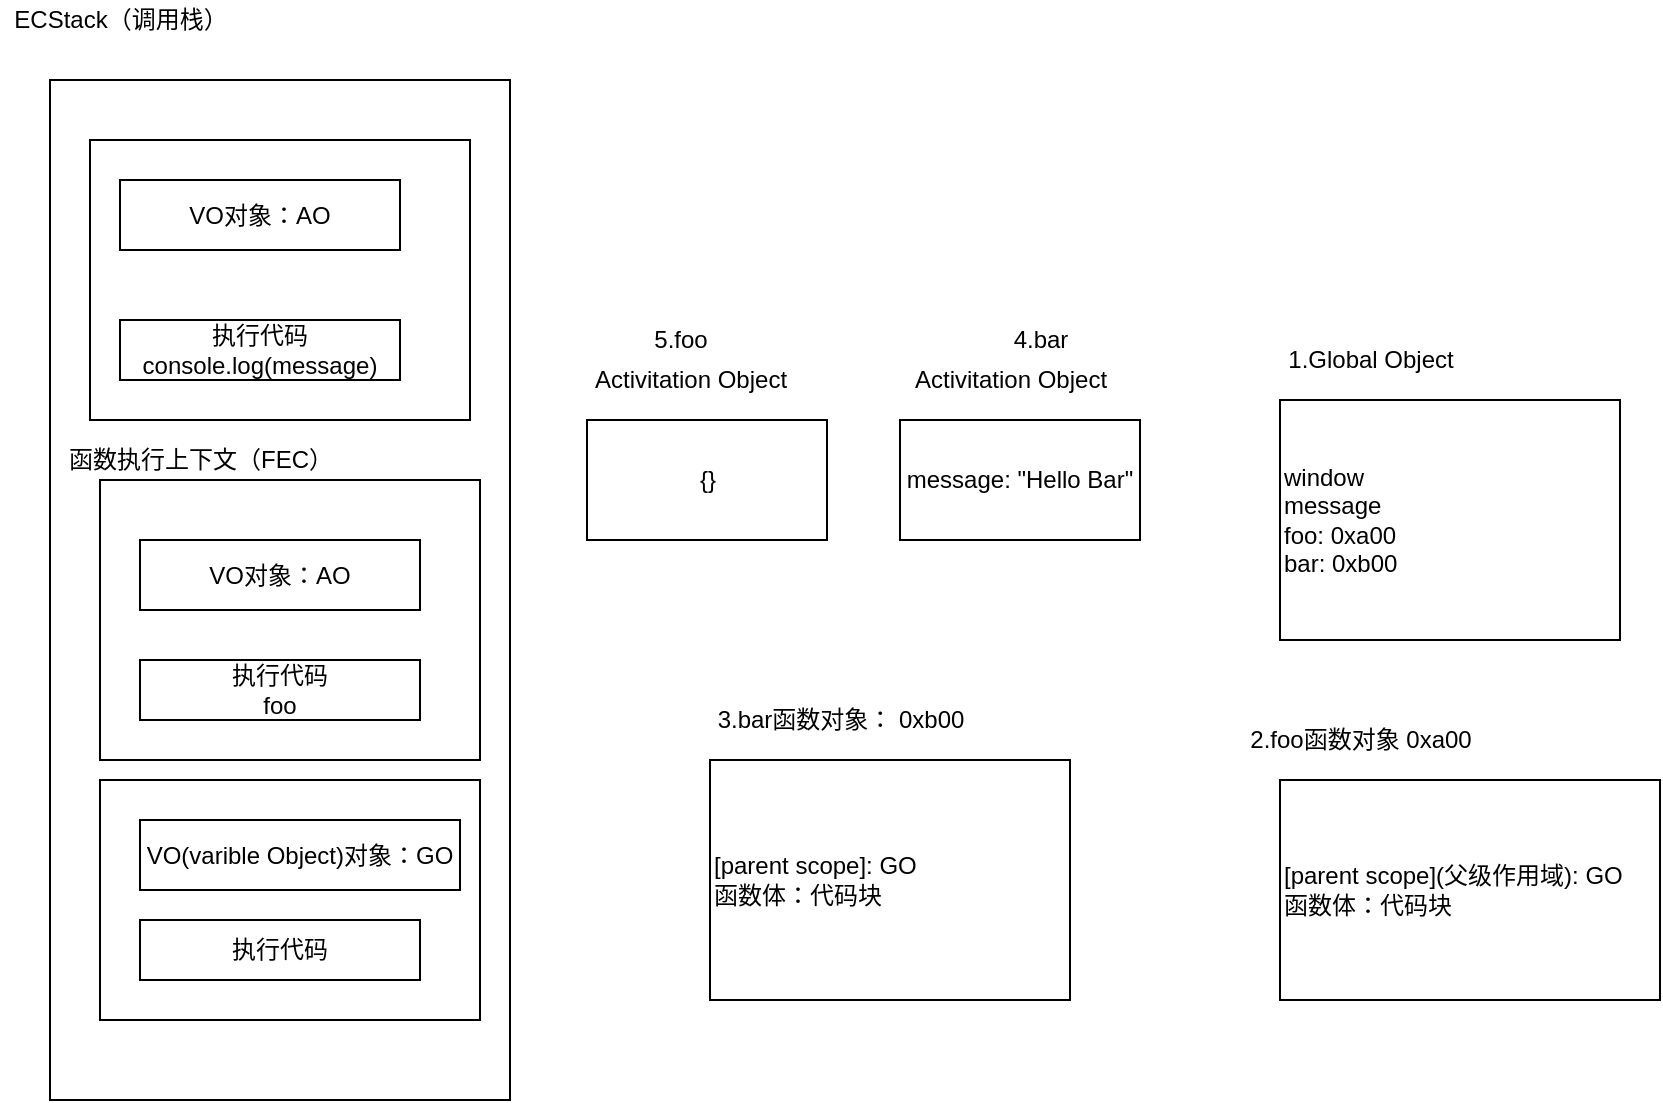 <mxfile>
    <diagram id="6v2-r-Ydoae4YrpuyWav" name="第 1 页">
        <mxGraphModel dx="1051" dy="519" grid="1" gridSize="10" guides="1" tooltips="1" connect="1" arrows="1" fold="1" page="1" pageScale="1" pageWidth="827" pageHeight="1169" math="0" shadow="0">
            <root>
                <mxCell id="0"/>
                <mxCell id="1" parent="0"/>
                <mxCell id="2" value="" style="rounded=0;whiteSpace=wrap;html=1;" parent="1" vertex="1">
                    <mxGeometry x="85" y="280" width="230" height="510" as="geometry"/>
                </mxCell>
                <mxCell id="3" value="" style="rounded=0;whiteSpace=wrap;html=1;" parent="1" vertex="1">
                    <mxGeometry x="110" y="630" width="190" height="120" as="geometry"/>
                </mxCell>
                <mxCell id="5" value="ECStack（调用栈）" style="text;html=1;align=center;verticalAlign=middle;resizable=0;points=[];autosize=1;strokeColor=none;fillColor=none;" parent="1" vertex="1">
                    <mxGeometry x="60" y="240" width="120" height="20" as="geometry"/>
                </mxCell>
                <mxCell id="6" value="VO(varible Object)对象：GO" style="rounded=0;whiteSpace=wrap;html=1;" parent="1" vertex="1">
                    <mxGeometry x="130" y="650" width="160" height="35" as="geometry"/>
                </mxCell>
                <mxCell id="7" value="window&lt;br&gt;message&lt;br&gt;foo: 0xa00&lt;br&gt;bar: 0xb00" style="rounded=0;whiteSpace=wrap;html=1;align=left;" parent="1" vertex="1">
                    <mxGeometry x="700" y="440" width="170" height="120" as="geometry"/>
                </mxCell>
                <mxCell id="8" value="1.Global Object" style="text;html=1;align=center;verticalAlign=middle;resizable=0;points=[];autosize=1;strokeColor=none;fillColor=none;" parent="1" vertex="1">
                    <mxGeometry x="695" y="410" width="100" height="20" as="geometry"/>
                </mxCell>
                <mxCell id="9" value="[parent scope](父级作用域): GO&lt;br&gt;函数体：代码块" style="rounded=0;whiteSpace=wrap;html=1;align=left;" parent="1" vertex="1">
                    <mxGeometry x="700" y="630" width="190" height="110" as="geometry"/>
                </mxCell>
                <mxCell id="10" value="2.foo函数对象 0xa00" style="text;html=1;align=center;verticalAlign=middle;resizable=0;points=[];autosize=1;strokeColor=none;fillColor=none;" parent="1" vertex="1">
                    <mxGeometry x="675" y="600" width="130" height="20" as="geometry"/>
                </mxCell>
                <mxCell id="11" value="[parent scope]: GO&lt;br&gt;函数体：代码块" style="whiteSpace=wrap;html=1;align=left;" parent="1" vertex="1">
                    <mxGeometry x="415" y="620" width="180" height="120" as="geometry"/>
                </mxCell>
                <mxCell id="12" value="3.bar函数对象： 0xb00" style="text;html=1;align=center;verticalAlign=middle;resizable=0;points=[];autosize=1;strokeColor=none;fillColor=none;" parent="1" vertex="1">
                    <mxGeometry x="410" y="590" width="140" height="20" as="geometry"/>
                </mxCell>
                <mxCell id="16" value="执行代码" style="rounded=0;whiteSpace=wrap;html=1;" parent="1" vertex="1">
                    <mxGeometry x="130" y="700" width="140" height="30" as="geometry"/>
                </mxCell>
                <mxCell id="17" value="message: &quot;Hello Bar&quot;" style="whiteSpace=wrap;html=1;" parent="1" vertex="1">
                    <mxGeometry x="510" y="450" width="120" height="60" as="geometry"/>
                </mxCell>
                <mxCell id="18" value="Activitation Object&lt;br&gt;" style="text;html=1;align=center;verticalAlign=middle;resizable=0;points=[];autosize=1;strokeColor=none;fillColor=none;" parent="1" vertex="1">
                    <mxGeometry x="510" y="420" width="110" height="20" as="geometry"/>
                </mxCell>
                <mxCell id="19" value="{}" style="whiteSpace=wrap;html=1;" parent="1" vertex="1">
                    <mxGeometry x="353.5" y="450" width="120" height="60" as="geometry"/>
                </mxCell>
                <mxCell id="20" value="Activitation Object&lt;br&gt;" style="text;html=1;align=center;verticalAlign=middle;resizable=0;points=[];autosize=1;strokeColor=none;fillColor=none;" parent="1" vertex="1">
                    <mxGeometry x="350" y="420" width="110" height="20" as="geometry"/>
                </mxCell>
                <mxCell id="21" value="" style="rounded=0;whiteSpace=wrap;html=1;" parent="1" vertex="1">
                    <mxGeometry x="110" y="480" width="190" height="140" as="geometry"/>
                </mxCell>
                <mxCell id="22" value="VO对象：AO" style="rounded=0;whiteSpace=wrap;html=1;" parent="1" vertex="1">
                    <mxGeometry x="130" y="510" width="140" height="35" as="geometry"/>
                </mxCell>
                <mxCell id="25" value="执行代码&lt;br&gt;foo" style="rounded=0;whiteSpace=wrap;html=1;" parent="1" vertex="1">
                    <mxGeometry x="130" y="570" width="140" height="30" as="geometry"/>
                </mxCell>
                <mxCell id="27" value="" style="rounded=0;whiteSpace=wrap;html=1;" parent="1" vertex="1">
                    <mxGeometry x="105" y="310" width="190" height="140" as="geometry"/>
                </mxCell>
                <mxCell id="28" value="VO对象：AO" style="rounded=0;whiteSpace=wrap;html=1;" parent="1" vertex="1">
                    <mxGeometry x="120" y="330" width="140" height="35" as="geometry"/>
                </mxCell>
                <mxCell id="30" value="执行代码&lt;br&gt;console.log(message)" style="rounded=0;whiteSpace=wrap;html=1;" parent="1" vertex="1">
                    <mxGeometry x="120" y="400" width="140" height="30" as="geometry"/>
                </mxCell>
                <mxCell id="31" value="函数执行上下文（FEC）" style="text;html=1;align=center;verticalAlign=middle;resizable=0;points=[];autosize=1;strokeColor=none;fillColor=none;" parent="1" vertex="1">
                    <mxGeometry x="85" y="460" width="150" height="20" as="geometry"/>
                </mxCell>
                <mxCell id="32" value="5.foo" style="text;html=1;align=center;verticalAlign=middle;resizable=0;points=[];autosize=1;strokeColor=none;fillColor=none;" parent="1" vertex="1">
                    <mxGeometry x="380" y="400" width="40" height="20" as="geometry"/>
                </mxCell>
                <mxCell id="33" value="4.bar" style="text;html=1;align=center;verticalAlign=middle;resizable=0;points=[];autosize=1;strokeColor=none;fillColor=none;" parent="1" vertex="1">
                    <mxGeometry x="560" y="400" width="40" height="20" as="geometry"/>
                </mxCell>
            </root>
        </mxGraphModel>
    </diagram>
</mxfile>